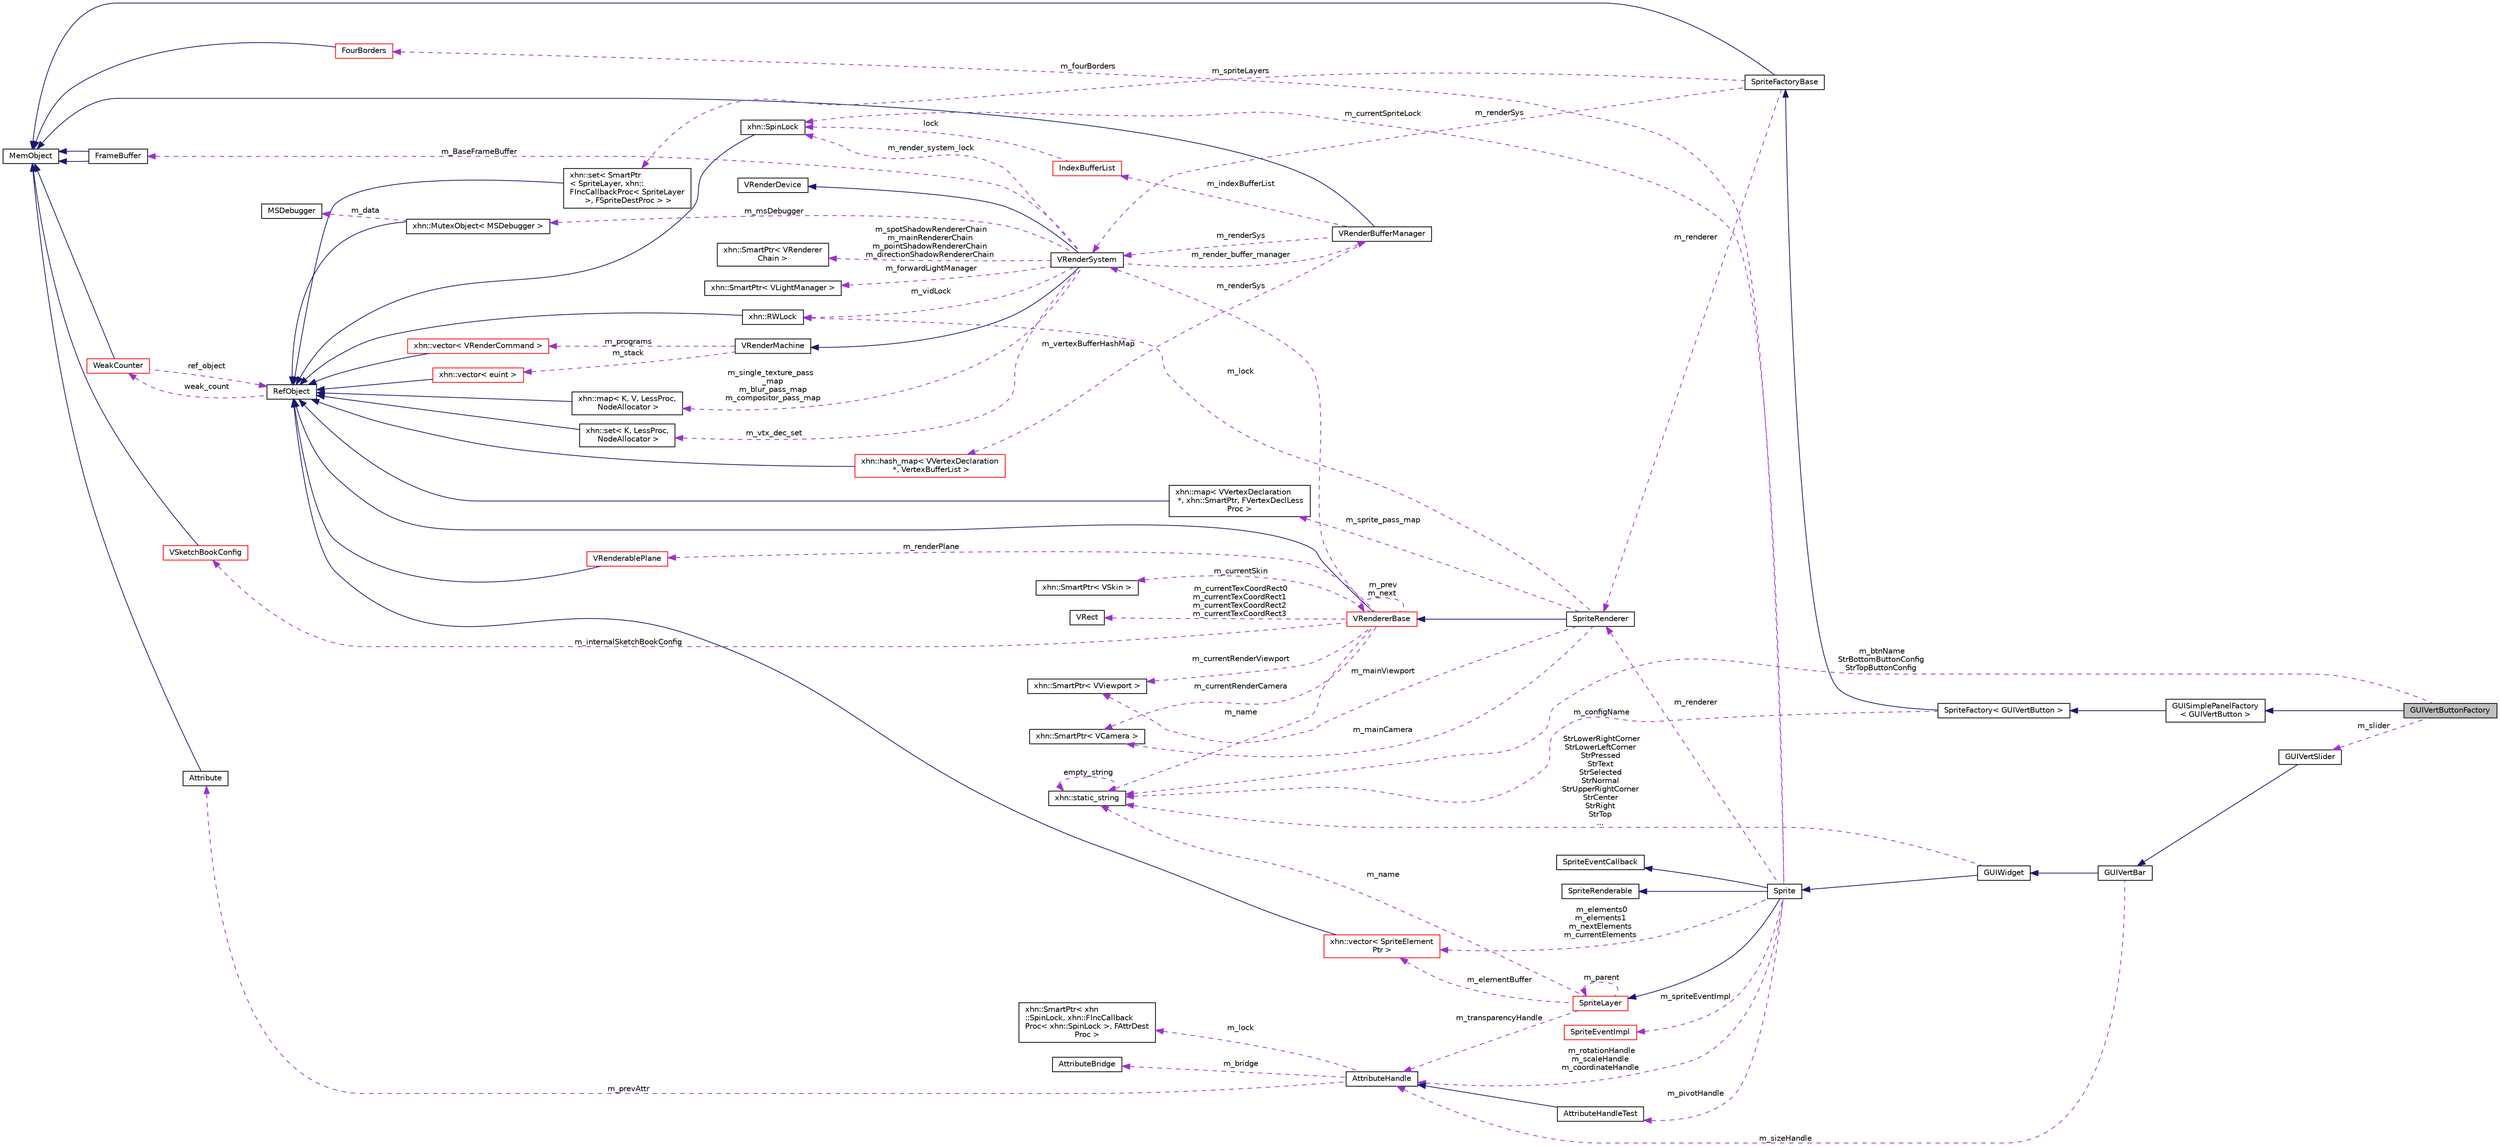 digraph "GUIVertButtonFactory"
{
  edge [fontname="Helvetica",fontsize="10",labelfontname="Helvetica",labelfontsize="10"];
  node [fontname="Helvetica",fontsize="10",shape=record];
  rankdir="LR";
  Node1 [label="GUIVertButtonFactory",height=0.2,width=0.4,color="black", fillcolor="grey75", style="filled", fontcolor="black"];
  Node2 -> Node1 [dir="back",color="midnightblue",fontsize="10",style="solid",fontname="Helvetica"];
  Node2 [label="GUISimplePanelFactory\l\< GUIVertButton \>",height=0.2,width=0.4,color="black", fillcolor="white", style="filled",URL="$class_g_u_i_simple_panel_factory.html"];
  Node3 -> Node2 [dir="back",color="midnightblue",fontsize="10",style="solid",fontname="Helvetica"];
  Node3 [label="SpriteFactory\< GUIVertButton \>",height=0.2,width=0.4,color="black", fillcolor="white", style="filled",URL="$class_sprite_factory.html"];
  Node4 -> Node3 [dir="back",color="midnightblue",fontsize="10",style="solid",fontname="Helvetica"];
  Node4 [label="SpriteFactoryBase",height=0.2,width=0.4,color="black", fillcolor="white", style="filled",URL="$class_sprite_factory_base.html"];
  Node5 -> Node4 [dir="back",color="midnightblue",fontsize="10",style="solid",fontname="Helvetica"];
  Node5 [label="MemObject",height=0.2,width=0.4,color="black", fillcolor="white", style="filled",URL="$class_mem_object.html"];
  Node6 -> Node4 [dir="back",color="darkorchid3",fontsize="10",style="dashed",label=" m_spriteLayers" ,fontname="Helvetica"];
  Node6 [label="xhn::set\< SmartPtr\l\< SpriteLayer, xhn::\lFIncCallbackProc\< SpriteLayer\l \>, FSpriteDestProc \> \>",height=0.2,width=0.4,color="black", fillcolor="white", style="filled",URL="$classxhn_1_1set.html"];
  Node7 -> Node6 [dir="back",color="midnightblue",fontsize="10",style="solid",fontname="Helvetica"];
  Node7 [label="RefObject",height=0.2,width=0.4,color="black", fillcolor="white", style="filled",URL="$class_ref_object.html"];
  Node8 -> Node7 [dir="back",color="darkorchid3",fontsize="10",style="dashed",label=" weak_count" ,fontname="Helvetica"];
  Node8 [label="WeakCounter",height=0.2,width=0.4,color="red", fillcolor="white", style="filled",URL="$class_weak_counter.html",tooltip="WeakCounter. "];
  Node5 -> Node8 [dir="back",color="midnightblue",fontsize="10",style="solid",fontname="Helvetica"];
  Node7 -> Node8 [dir="back",color="darkorchid3",fontsize="10",style="dashed",label=" ref_object" ,fontname="Helvetica"];
  Node9 -> Node4 [dir="back",color="darkorchid3",fontsize="10",style="dashed",label=" m_renderSys" ,fontname="Helvetica"];
  Node9 [label="VRenderSystem",height=0.2,width=0.4,color="black", fillcolor="white", style="filled",URL="$class_v_render_system.html",tooltip="VRenderSystem 渲染系统 "];
  Node10 -> Node9 [dir="back",color="midnightblue",fontsize="10",style="solid",fontname="Helvetica"];
  Node10 [label="VRenderMachine",height=0.2,width=0.4,color="black", fillcolor="white", style="filled",URL="$class_v_render_machine.html"];
  Node11 -> Node10 [dir="back",color="darkorchid3",fontsize="10",style="dashed",label=" m_programs" ,fontname="Helvetica"];
  Node11 [label="xhn::vector\< VRenderCommand \>",height=0.2,width=0.4,color="red", fillcolor="white", style="filled",URL="$classxhn_1_1vector.html"];
  Node7 -> Node11 [dir="back",color="midnightblue",fontsize="10",style="solid",fontname="Helvetica"];
  Node12 -> Node10 [dir="back",color="darkorchid3",fontsize="10",style="dashed",label=" m_stack" ,fontname="Helvetica"];
  Node12 [label="xhn::vector\< euint \>",height=0.2,width=0.4,color="red", fillcolor="white", style="filled",URL="$classxhn_1_1vector.html"];
  Node7 -> Node12 [dir="back",color="midnightblue",fontsize="10",style="solid",fontname="Helvetica"];
  Node13 -> Node9 [dir="back",color="midnightblue",fontsize="10",style="solid",fontname="Helvetica"];
  Node13 [label="VRenderDevice",height=0.2,width=0.4,color="black", fillcolor="white", style="filled",URL="$class_v_render_device.html"];
  Node14 -> Node9 [dir="back",color="darkorchid3",fontsize="10",style="dashed",label=" m_vidLock" ,fontname="Helvetica"];
  Node14 [label="xhn::RWLock",height=0.2,width=0.4,color="black", fillcolor="white", style="filled",URL="$classxhn_1_1_r_w_lock.html",tooltip="RWLock. "];
  Node7 -> Node14 [dir="back",color="midnightblue",fontsize="10",style="solid",fontname="Helvetica"];
  Node15 -> Node9 [dir="back",color="darkorchid3",fontsize="10",style="dashed",label=" m_render_buffer_manager" ,fontname="Helvetica"];
  Node15 [label="VRenderBufferManager",height=0.2,width=0.4,color="black", fillcolor="white", style="filled",URL="$class_v_render_buffer_manager.html",tooltip="VRenderBufferManager 渲染缓冲管理器 "];
  Node5 -> Node15 [dir="back",color="midnightblue",fontsize="10",style="solid",fontname="Helvetica"];
  Node16 -> Node15 [dir="back",color="darkorchid3",fontsize="10",style="dashed",label=" m_vertexBufferHashMap" ,fontname="Helvetica"];
  Node16 [label="xhn::hash_map\< VVertexDeclaration\l *, VertexBufferList \>",height=0.2,width=0.4,color="red", fillcolor="white", style="filled",URL="$classxhn_1_1hash__map.html"];
  Node7 -> Node16 [dir="back",color="midnightblue",fontsize="10",style="solid",fontname="Helvetica"];
  Node9 -> Node15 [dir="back",color="darkorchid3",fontsize="10",style="dashed",label=" m_renderSys" ,fontname="Helvetica"];
  Node17 -> Node15 [dir="back",color="darkorchid3",fontsize="10",style="dashed",label=" m_indexBufferList" ,fontname="Helvetica"];
  Node17 [label="IndexBufferList",height=0.2,width=0.4,color="red", fillcolor="white", style="filled",URL="$struct_index_buffer_list.html"];
  Node18 -> Node17 [dir="back",color="darkorchid3",fontsize="10",style="dashed",label=" lock" ,fontname="Helvetica"];
  Node18 [label="xhn::SpinLock",height=0.2,width=0.4,color="black", fillcolor="white", style="filled",URL="$classxhn_1_1_spin_lock.html",tooltip="SpinLock. "];
  Node7 -> Node18 [dir="back",color="midnightblue",fontsize="10",style="solid",fontname="Helvetica"];
  Node19 -> Node9 [dir="back",color="darkorchid3",fontsize="10",style="dashed",label=" m_BaseFrameBuffer" ,fontname="Helvetica"];
  Node19 [label="FrameBuffer",height=0.2,width=0.4,color="black", fillcolor="white", style="filled",URL="$class_frame_buffer.html",tooltip="FrameBuffer 帧缓冲 "];
  Node5 -> Node19 [dir="back",color="midnightblue",fontsize="10",style="solid",fontname="Helvetica"];
  Node5 -> Node19 [dir="back",color="midnightblue",fontsize="10",style="solid",fontname="Helvetica"];
  Node20 -> Node9 [dir="back",color="darkorchid3",fontsize="10",style="dashed",label=" m_msDebugger" ,fontname="Helvetica"];
  Node20 [label="xhn::MutexObject\< MSDebugger \>",height=0.2,width=0.4,color="black", fillcolor="white", style="filled",URL="$classxhn_1_1_mutex_object.html"];
  Node7 -> Node20 [dir="back",color="midnightblue",fontsize="10",style="solid",fontname="Helvetica"];
  Node21 -> Node20 [dir="back",color="darkorchid3",fontsize="10",style="dashed",label=" m_data" ,fontname="Helvetica"];
  Node21 [label="MSDebugger",height=0.2,width=0.4,color="black", fillcolor="white", style="filled",URL="$class_m_s_debugger.html"];
  Node22 -> Node9 [dir="back",color="darkorchid3",fontsize="10",style="dashed",label=" m_single_texture_pass\l_map\nm_blur_pass_map\nm_compositor_pass_map" ,fontname="Helvetica"];
  Node22 [label="xhn::map\< K, V, LessProc,\l NodeAllocator \>",height=0.2,width=0.4,color="black", fillcolor="white", style="filled",URL="$classxhn_1_1map.html"];
  Node7 -> Node22 [dir="back",color="midnightblue",fontsize="10",style="solid",fontname="Helvetica"];
  Node23 -> Node9 [dir="back",color="darkorchid3",fontsize="10",style="dashed",label=" m_vtx_dec_set" ,fontname="Helvetica"];
  Node23 [label="xhn::set\< K, LessProc,\l NodeAllocator \>",height=0.2,width=0.4,color="black", fillcolor="white", style="filled",URL="$classxhn_1_1set.html"];
  Node7 -> Node23 [dir="back",color="midnightblue",fontsize="10",style="solid",fontname="Helvetica"];
  Node18 -> Node9 [dir="back",color="darkorchid3",fontsize="10",style="dashed",label=" m_render_system_lock" ,fontname="Helvetica"];
  Node24 -> Node9 [dir="back",color="darkorchid3",fontsize="10",style="dashed",label=" m_spotShadowRendererChain\nm_mainRendererChain\nm_pointShadowRendererChain\nm_directionShadowRendererChain" ,fontname="Helvetica"];
  Node24 [label="xhn::SmartPtr\< VRenderer\lChain \>",height=0.2,width=0.4,color="black", fillcolor="white", style="filled",URL="$classxhn_1_1_smart_ptr.html"];
  Node25 -> Node9 [dir="back",color="darkorchid3",fontsize="10",style="dashed",label=" m_forwardLightManager" ,fontname="Helvetica"];
  Node25 [label="xhn::SmartPtr\< VLightManager \>",height=0.2,width=0.4,color="black", fillcolor="white", style="filled",URL="$classxhn_1_1_smart_ptr.html"];
  Node26 -> Node4 [dir="back",color="darkorchid3",fontsize="10",style="dashed",label=" m_renderer" ,fontname="Helvetica"];
  Node26 [label="SpriteRenderer",height=0.2,width=0.4,color="black", fillcolor="white", style="filled",URL="$class_sprite_renderer.html",tooltip="SpriteRenderer. "];
  Node27 -> Node26 [dir="back",color="midnightblue",fontsize="10",style="solid",fontname="Helvetica"];
  Node27 [label="VRendererBase",height=0.2,width=0.4,color="red", fillcolor="white", style="filled",URL="$class_v_renderer_base.html",tooltip="VRendererBase 渲染器基类 "];
  Node7 -> Node27 [dir="back",color="midnightblue",fontsize="10",style="solid",fontname="Helvetica"];
  Node28 -> Node27 [dir="back",color="darkorchid3",fontsize="10",style="dashed",label=" m_renderPlane" ,fontname="Helvetica"];
  Node28 [label="VRenderablePlane",height=0.2,width=0.4,color="red", fillcolor="white", style="filled",URL="$class_v_renderable_plane.html",tooltip="VRenderablePlane 片状的Renderable. "];
  Node7 -> Node28 [dir="back",color="midnightblue",fontsize="10",style="solid",fontname="Helvetica"];
  Node9 -> Node27 [dir="back",color="darkorchid3",fontsize="10",style="dashed",label=" m_renderSys" ,fontname="Helvetica"];
  Node29 -> Node27 [dir="back",color="darkorchid3",fontsize="10",style="dashed",label=" m_currentSkin" ,fontname="Helvetica"];
  Node29 [label="xhn::SmartPtr\< VSkin \>",height=0.2,width=0.4,color="black", fillcolor="white", style="filled",URL="$classxhn_1_1_smart_ptr.html"];
  Node30 -> Node27 [dir="back",color="darkorchid3",fontsize="10",style="dashed",label=" m_currentTexCoordRect0\nm_currentTexCoordRect1\nm_currentTexCoordRect2\nm_currentTexCoordRect3" ,fontname="Helvetica"];
  Node30 [label="VRect",height=0.2,width=0.4,color="black", fillcolor="white", style="filled",URL="$class_v_rect.html"];
  Node27 -> Node27 [dir="back",color="darkorchid3",fontsize="10",style="dashed",label=" m_prev\nm_next" ,fontname="Helvetica"];
  Node31 -> Node27 [dir="back",color="darkorchid3",fontsize="10",style="dashed",label=" m_internalSketchBookConfig" ,fontname="Helvetica"];
  Node31 [label="VSketchBookConfig",height=0.2,width=0.4,color="red", fillcolor="white", style="filled",URL="$struct_v_sketch_book_config.html"];
  Node5 -> Node31 [dir="back",color="midnightblue",fontsize="10",style="solid",fontname="Helvetica"];
  Node32 -> Node27 [dir="back",color="darkorchid3",fontsize="10",style="dashed",label=" m_currentRenderViewport" ,fontname="Helvetica"];
  Node32 [label="xhn::SmartPtr\< VViewport \>",height=0.2,width=0.4,color="black", fillcolor="white", style="filled",URL="$classxhn_1_1_smart_ptr.html"];
  Node33 -> Node27 [dir="back",color="darkorchid3",fontsize="10",style="dashed",label=" m_currentRenderCamera" ,fontname="Helvetica"];
  Node33 [label="xhn::SmartPtr\< VCamera \>",height=0.2,width=0.4,color="black", fillcolor="white", style="filled",URL="$classxhn_1_1_smart_ptr.html"];
  Node34 -> Node27 [dir="back",color="darkorchid3",fontsize="10",style="dashed",label=" m_name" ,fontname="Helvetica"];
  Node34 [label="xhn::static_string",height=0.2,width=0.4,color="black", fillcolor="white", style="filled",URL="$classxhn_1_1static__string.html"];
  Node34 -> Node34 [dir="back",color="darkorchid3",fontsize="10",style="dashed",label=" empty_string" ,fontname="Helvetica"];
  Node14 -> Node26 [dir="back",color="darkorchid3",fontsize="10",style="dashed",label=" m_lock" ,fontname="Helvetica"];
  Node35 -> Node26 [dir="back",color="darkorchid3",fontsize="10",style="dashed",label=" m_sprite_pass_map" ,fontname="Helvetica"];
  Node35 [label="xhn::map\< VVertexDeclaration\l *, xhn::SmartPtr, FVertexDeclLess\lProc \>",height=0.2,width=0.4,color="black", fillcolor="white", style="filled",URL="$classxhn_1_1map.html"];
  Node7 -> Node35 [dir="back",color="midnightblue",fontsize="10",style="solid",fontname="Helvetica"];
  Node32 -> Node26 [dir="back",color="darkorchid3",fontsize="10",style="dashed",label=" m_mainViewport" ,fontname="Helvetica"];
  Node33 -> Node26 [dir="back",color="darkorchid3",fontsize="10",style="dashed",label=" m_mainCamera" ,fontname="Helvetica"];
  Node34 -> Node3 [dir="back",color="darkorchid3",fontsize="10",style="dashed",label=" m_configName" ,fontname="Helvetica"];
  Node36 -> Node1 [dir="back",color="darkorchid3",fontsize="10",style="dashed",label=" m_slider" ,fontname="Helvetica"];
  Node36 [label="GUIVertSlider",height=0.2,width=0.4,color="black", fillcolor="white", style="filled",URL="$class_g_u_i_vert_slider.html",tooltip="GUIVertSlider. "];
  Node37 -> Node36 [dir="back",color="midnightblue",fontsize="10",style="solid",fontname="Helvetica"];
  Node37 [label="GUIVertBar",height=0.2,width=0.4,color="black", fillcolor="white", style="filled",URL="$class_g_u_i_vert_bar.html"];
  Node38 -> Node37 [dir="back",color="midnightblue",fontsize="10",style="solid",fontname="Helvetica"];
  Node38 [label="GUIWidget",height=0.2,width=0.4,color="black", fillcolor="white", style="filled",URL="$class_g_u_i_widget.html"];
  Node39 -> Node38 [dir="back",color="midnightblue",fontsize="10",style="solid",fontname="Helvetica"];
  Node39 [label="Sprite",height=0.2,width=0.4,color="black", fillcolor="white", style="filled",URL="$class_sprite.html",tooltip="Sprite. "];
  Node40 -> Node39 [dir="back",color="midnightblue",fontsize="10",style="solid",fontname="Helvetica"];
  Node40 [label="SpriteLayer",height=0.2,width=0.4,color="red", fillcolor="white", style="filled",URL="$class_sprite_layer.html",tooltip="SpriteLayer. "];
  Node40 -> Node40 [dir="back",color="darkorchid3",fontsize="10",style="dashed",label=" m_parent" ,fontname="Helvetica"];
  Node41 -> Node40 [dir="back",color="darkorchid3",fontsize="10",style="dashed",label=" m_elementBuffer" ,fontname="Helvetica"];
  Node41 [label="xhn::vector\< SpriteElement\lPtr \>",height=0.2,width=0.4,color="red", fillcolor="white", style="filled",URL="$classxhn_1_1vector.html"];
  Node7 -> Node41 [dir="back",color="midnightblue",fontsize="10",style="solid",fontname="Helvetica"];
  Node42 -> Node40 [dir="back",color="darkorchid3",fontsize="10",style="dashed",label=" m_transparencyHandle" ,fontname="Helvetica"];
  Node42 [label="AttributeHandle",height=0.2,width=0.4,color="black", fillcolor="white", style="filled",URL="$class_attribute_handle.html"];
  Node43 -> Node42 [dir="back",color="darkorchid3",fontsize="10",style="dashed",label=" m_lock" ,fontname="Helvetica"];
  Node43 [label="xhn::SmartPtr\< xhn\l::SpinLock, xhn::FIncCallback\lProc\< xhn::SpinLock \>, FAttrDest\lProc \>",height=0.2,width=0.4,color="black", fillcolor="white", style="filled",URL="$classxhn_1_1_smart_ptr.html"];
  Node44 -> Node42 [dir="back",color="darkorchid3",fontsize="10",style="dashed",label=" m_prevAttr" ,fontname="Helvetica"];
  Node44 [label="Attribute",height=0.2,width=0.4,color="black", fillcolor="white", style="filled",URL="$class_attribute.html"];
  Node5 -> Node44 [dir="back",color="midnightblue",fontsize="10",style="solid",fontname="Helvetica"];
  Node45 -> Node42 [dir="back",color="darkorchid3",fontsize="10",style="dashed",label=" m_bridge" ,fontname="Helvetica"];
  Node45 [label="AttributeBridge",height=0.2,width=0.4,color="black", fillcolor="white", style="filled",URL="$class_attribute_bridge.html"];
  Node34 -> Node40 [dir="back",color="darkorchid3",fontsize="10",style="dashed",label=" m_name" ,fontname="Helvetica"];
  Node46 -> Node39 [dir="back",color="midnightblue",fontsize="10",style="solid",fontname="Helvetica"];
  Node46 [label="SpriteEventCallback",height=0.2,width=0.4,color="black", fillcolor="white", style="filled",URL="$class_sprite_event_callback.html"];
  Node47 -> Node39 [dir="back",color="midnightblue",fontsize="10",style="solid",fontname="Helvetica"];
  Node47 [label="SpriteRenderable",height=0.2,width=0.4,color="black", fillcolor="white", style="filled",URL="$class_sprite_renderable.html"];
  Node41 -> Node39 [dir="back",color="darkorchid3",fontsize="10",style="dashed",label=" m_elements0\nm_elements1\nm_nextElements\nm_currentElements" ,fontname="Helvetica"];
  Node48 -> Node39 [dir="back",color="darkorchid3",fontsize="10",style="dashed",label=" m_fourBorders" ,fontname="Helvetica"];
  Node48 [label="FourBorders",height=0.2,width=0.4,color="red", fillcolor="white", style="filled",URL="$struct_four_borders.html"];
  Node5 -> Node48 [dir="back",color="midnightblue",fontsize="10",style="solid",fontname="Helvetica"];
  Node18 -> Node39 [dir="back",color="darkorchid3",fontsize="10",style="dashed",label=" m_currentSpriteLock" ,fontname="Helvetica"];
  Node42 -> Node39 [dir="back",color="darkorchid3",fontsize="10",style="dashed",label=" m_rotationHandle\nm_scaleHandle\nm_coordinateHandle" ,fontname="Helvetica"];
  Node49 -> Node39 [dir="back",color="darkorchid3",fontsize="10",style="dashed",label=" m_pivotHandle" ,fontname="Helvetica"];
  Node49 [label="AttributeHandleTest",height=0.2,width=0.4,color="black", fillcolor="white", style="filled",URL="$class_attribute_handle_test.html"];
  Node42 -> Node49 [dir="back",color="midnightblue",fontsize="10",style="solid",fontname="Helvetica"];
  Node50 -> Node39 [dir="back",color="darkorchid3",fontsize="10",style="dashed",label=" m_spriteEventImpl" ,fontname="Helvetica"];
  Node50 [label="SpriteEventImpl",height=0.2,width=0.4,color="red", fillcolor="white", style="filled",URL="$class_sprite_event_impl.html",tooltip="SpriteEventImpl. "];
  Node26 -> Node39 [dir="back",color="darkorchid3",fontsize="10",style="dashed",label=" m_renderer" ,fontname="Helvetica"];
  Node34 -> Node38 [dir="back",color="darkorchid3",fontsize="10",style="dashed",label=" StrLowerRightCorner\nStrLowerLeftCorner\nStrPressed\nStrText\nStrSelected\nStrNormal\nStrUpperRightCorner\nStrCenter\nStrRight\nStrTop\n..." ,fontname="Helvetica"];
  Node42 -> Node37 [dir="back",color="darkorchid3",fontsize="10",style="dashed",label=" m_sizeHandle" ,fontname="Helvetica"];
  Node34 -> Node1 [dir="back",color="darkorchid3",fontsize="10",style="dashed",label=" m_btnName\nStrBottomButtonConfig\nStrTopButtonConfig" ,fontname="Helvetica"];
}
